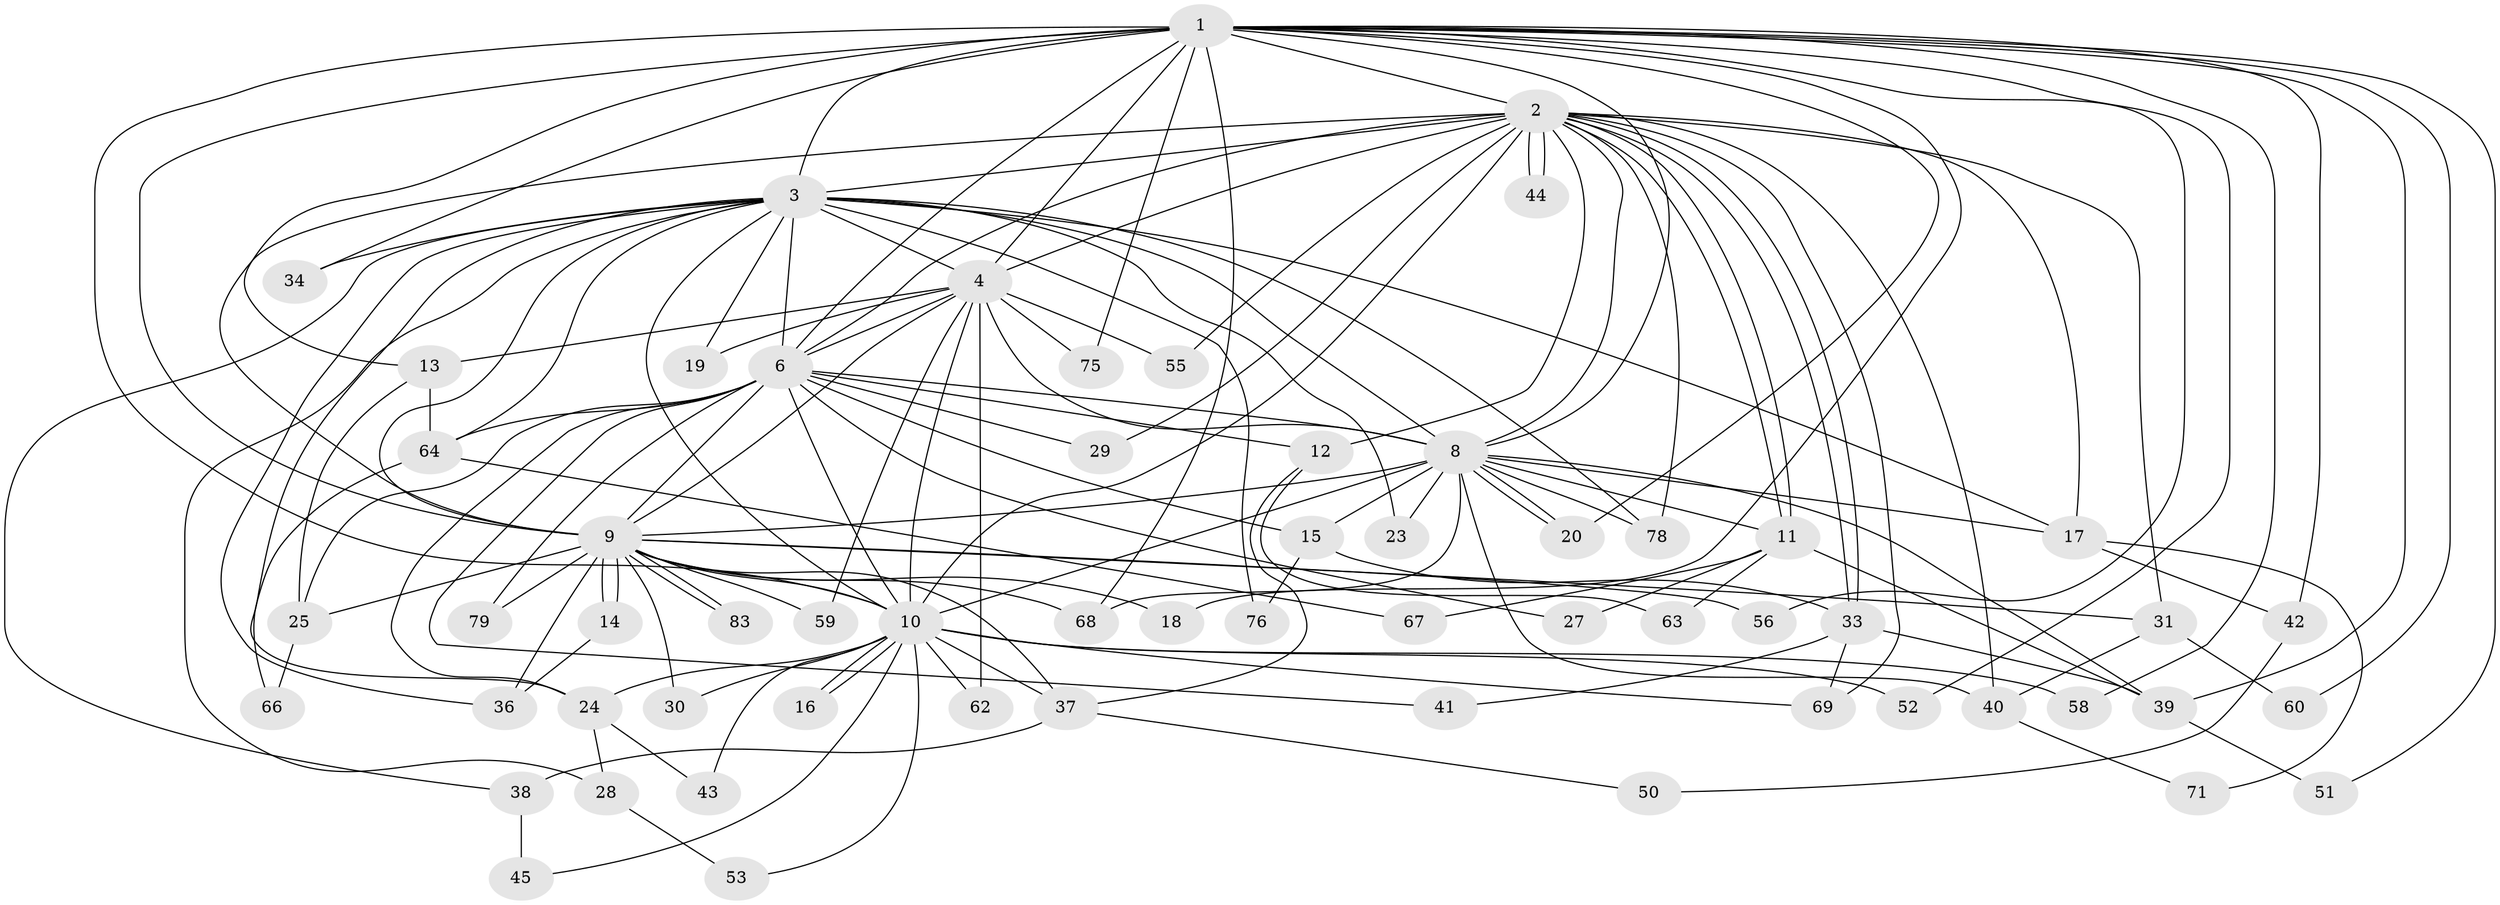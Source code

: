 // Generated by graph-tools (version 1.1) at 2025/51/02/27/25 19:51:46]
// undirected, 60 vertices, 147 edges
graph export_dot {
graph [start="1"]
  node [color=gray90,style=filled];
  1 [super="+5"];
  2 [super="+57"];
  3 [super="+7"];
  4 [super="+74"];
  6 [super="+35"];
  8 [super="+61"];
  9 [super="+54"];
  10 [super="+22"];
  11 [super="+26"];
  12 [super="+65"];
  13;
  14;
  15 [super="+70"];
  16;
  17 [super="+32"];
  18;
  19;
  20 [super="+21"];
  23;
  24;
  25 [super="+48"];
  27;
  28;
  29;
  30;
  31;
  33 [super="+72"];
  34;
  36 [super="+46"];
  37;
  38 [super="+77"];
  39 [super="+49"];
  40 [super="+47"];
  41;
  42;
  43;
  44;
  45;
  50;
  51;
  52;
  53;
  55;
  56;
  58;
  59;
  60;
  62;
  63;
  64 [super="+81"];
  66;
  67;
  68 [super="+73"];
  69 [super="+82"];
  71;
  75;
  76;
  78 [super="+80"];
  79;
  83;
  1 -- 2 [weight=2];
  1 -- 3 [weight=4];
  1 -- 4 [weight=3];
  1 -- 6 [weight=2];
  1 -- 8 [weight=3];
  1 -- 9 [weight=2];
  1 -- 10 [weight=2];
  1 -- 13;
  1 -- 34;
  1 -- 39;
  1 -- 52;
  1 -- 75;
  1 -- 18;
  1 -- 20;
  1 -- 42;
  1 -- 51;
  1 -- 56;
  1 -- 58;
  1 -- 60;
  1 -- 68;
  2 -- 3 [weight=2];
  2 -- 4;
  2 -- 6;
  2 -- 8;
  2 -- 9;
  2 -- 10;
  2 -- 11;
  2 -- 11;
  2 -- 12;
  2 -- 17;
  2 -- 29;
  2 -- 31;
  2 -- 33;
  2 -- 33;
  2 -- 40;
  2 -- 44;
  2 -- 44;
  2 -- 55 [weight=2];
  2 -- 78;
  2 -- 69;
  3 -- 4 [weight=2];
  3 -- 6 [weight=2];
  3 -- 8 [weight=2];
  3 -- 9 [weight=3];
  3 -- 10 [weight=2];
  3 -- 17;
  3 -- 19;
  3 -- 24;
  3 -- 28;
  3 -- 38;
  3 -- 76;
  3 -- 34;
  3 -- 36;
  3 -- 23;
  3 -- 64;
  3 -- 78;
  4 -- 6;
  4 -- 8;
  4 -- 9;
  4 -- 10;
  4 -- 13;
  4 -- 19;
  4 -- 55;
  4 -- 59;
  4 -- 62;
  4 -- 75;
  6 -- 8;
  6 -- 9;
  6 -- 10;
  6 -- 12;
  6 -- 15;
  6 -- 27;
  6 -- 29;
  6 -- 41;
  6 -- 24;
  6 -- 64;
  6 -- 79;
  6 -- 25;
  8 -- 9;
  8 -- 10 [weight=2];
  8 -- 15;
  8 -- 20;
  8 -- 20;
  8 -- 23;
  8 -- 39;
  8 -- 40;
  8 -- 78;
  8 -- 11;
  8 -- 68;
  8 -- 17;
  9 -- 10;
  9 -- 14;
  9 -- 14;
  9 -- 18;
  9 -- 25;
  9 -- 30;
  9 -- 31;
  9 -- 37;
  9 -- 56;
  9 -- 59;
  9 -- 68;
  9 -- 79;
  9 -- 83;
  9 -- 83;
  9 -- 36;
  10 -- 16;
  10 -- 16;
  10 -- 30;
  10 -- 37;
  10 -- 43;
  10 -- 52;
  10 -- 53;
  10 -- 58;
  10 -- 62;
  10 -- 69;
  10 -- 24;
  10 -- 45;
  11 -- 27;
  11 -- 67;
  11 -- 39;
  11 -- 63;
  12 -- 63;
  12 -- 37;
  13 -- 25;
  13 -- 64;
  14 -- 36;
  15 -- 76;
  15 -- 33;
  17 -- 42;
  17 -- 71;
  24 -- 28;
  24 -- 43;
  25 -- 66;
  28 -- 53;
  31 -- 60;
  31 -- 40;
  33 -- 41;
  33 -- 69;
  33 -- 39;
  37 -- 38;
  37 -- 50;
  38 -- 45 [weight=2];
  39 -- 51;
  40 -- 71;
  42 -- 50;
  64 -- 66;
  64 -- 67;
}
